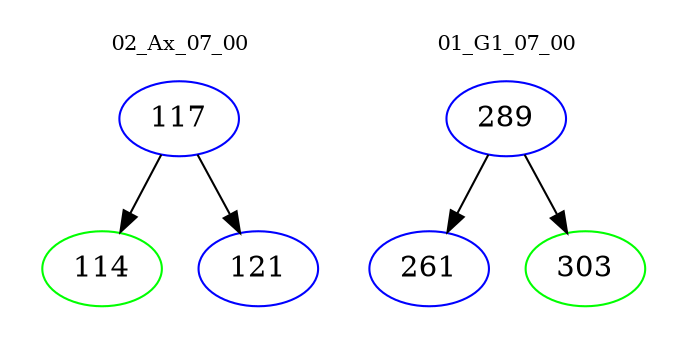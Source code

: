 digraph{
subgraph cluster_0 {
color = white
label = "02_Ax_07_00";
fontsize=10;
T0_117 [label="117", color="blue"]
T0_117 -> T0_114 [color="black"]
T0_114 [label="114", color="green"]
T0_117 -> T0_121 [color="black"]
T0_121 [label="121", color="blue"]
}
subgraph cluster_1 {
color = white
label = "01_G1_07_00";
fontsize=10;
T1_289 [label="289", color="blue"]
T1_289 -> T1_261 [color="black"]
T1_261 [label="261", color="blue"]
T1_289 -> T1_303 [color="black"]
T1_303 [label="303", color="green"]
}
}
